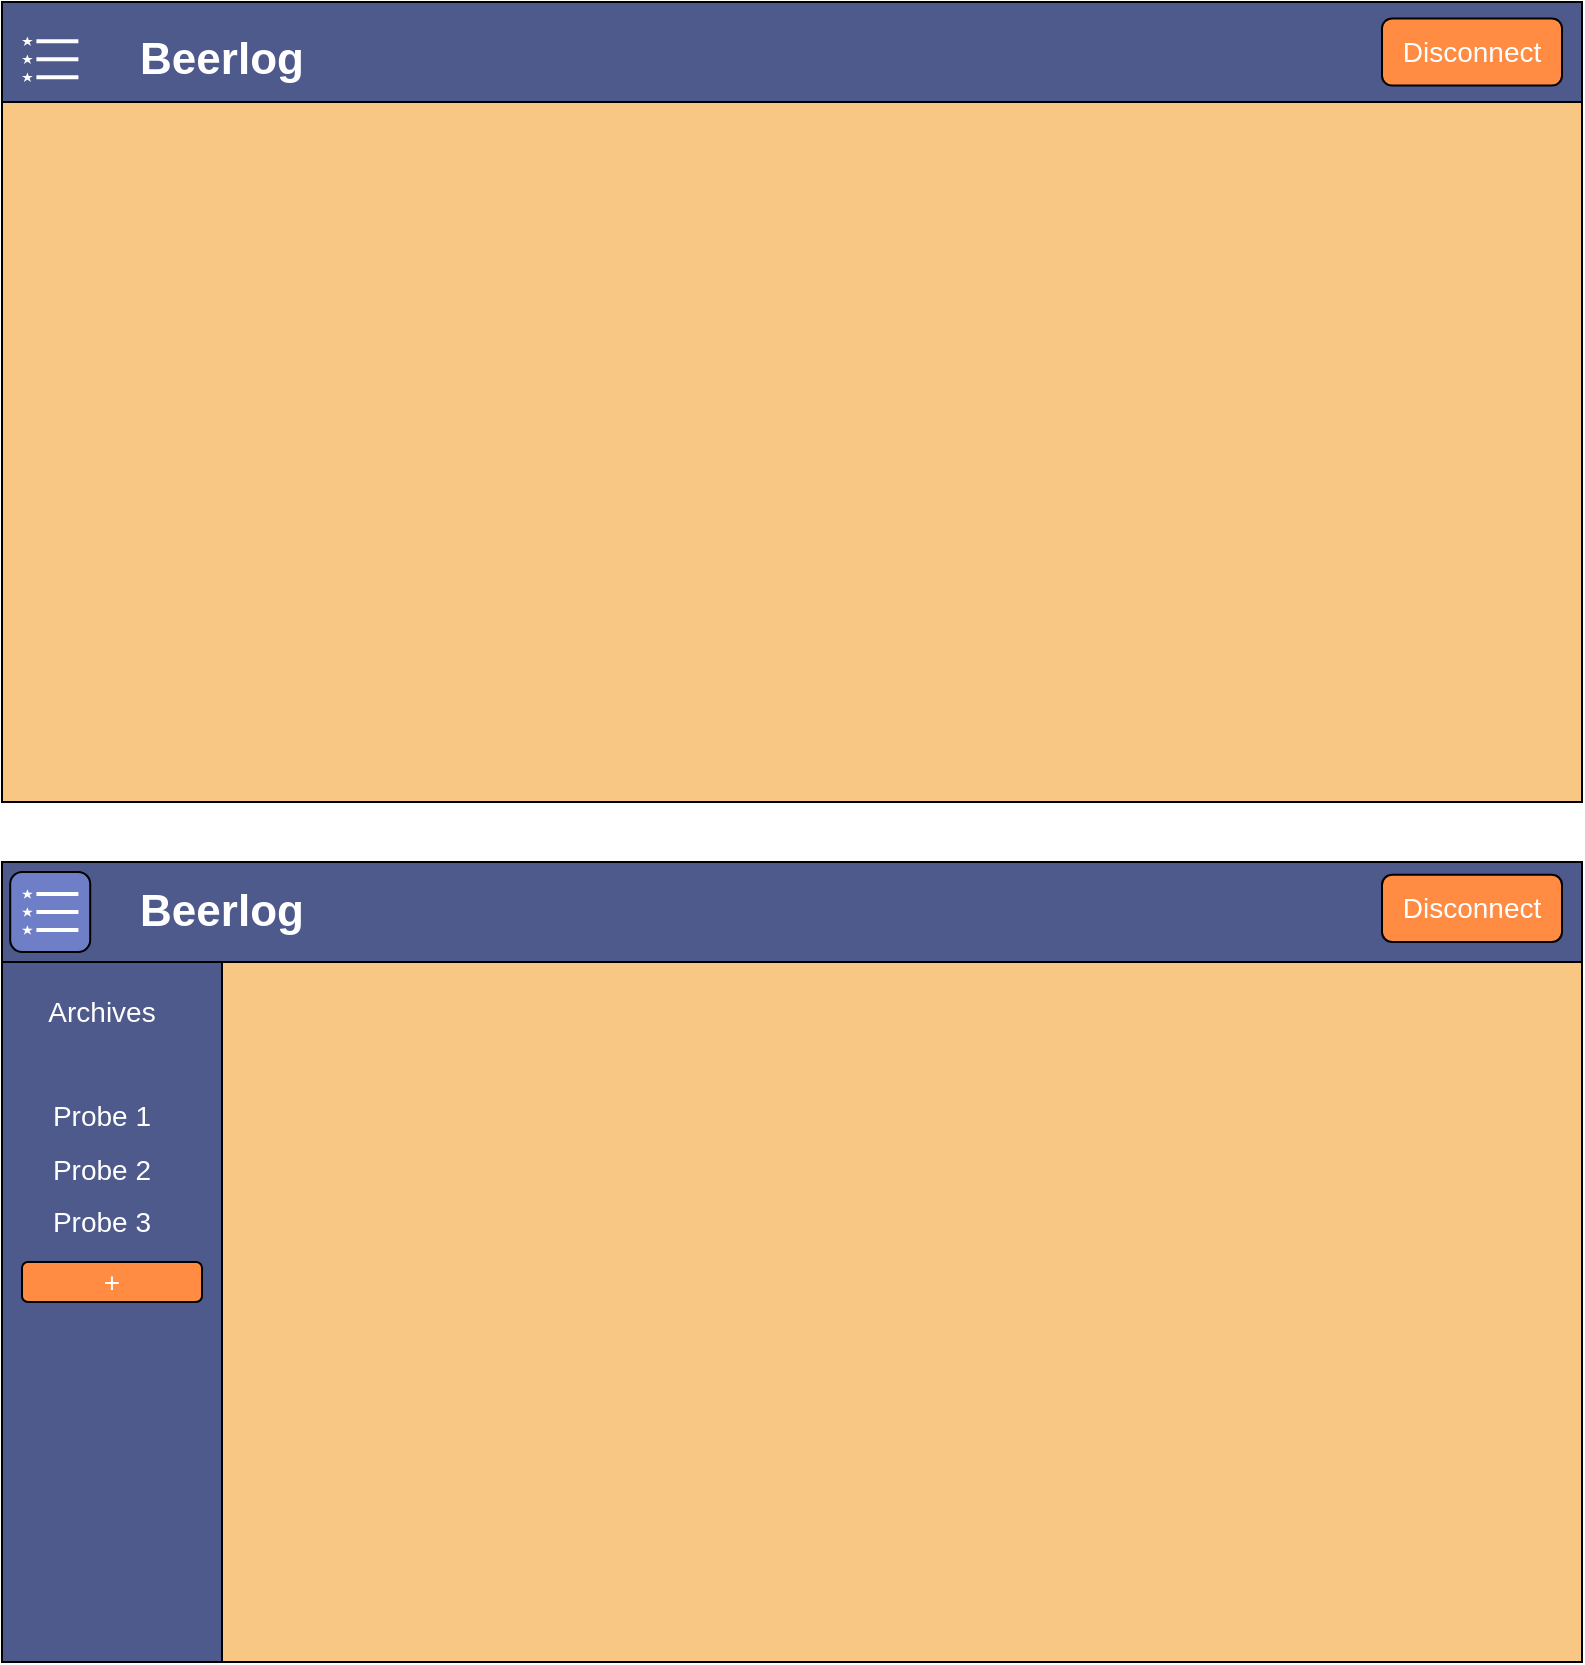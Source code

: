 <mxfile scale="1" border="20">
    <diagram id="Gv5OdvQZTV8jD2rlIU9i" name="Page-1">
        <mxGraphModel dx="1467" dy="1014" grid="1" gridSize="10" guides="1" tooltips="1" connect="1" arrows="1" fold="1" page="1" pageScale="1" pageWidth="827" pageHeight="1169" background="#ffffff" math="0" shadow="0">
            <root>
                <mxCell id="0"/>
                <mxCell id="1" parent="0"/>
                <mxCell id="3" value="" style="rounded=0;whiteSpace=wrap;html=1;fillColor=#F9C784;" parent="1" vertex="1">
                    <mxGeometry x="80" y="80" width="790" height="400" as="geometry"/>
                </mxCell>
                <mxCell id="2" value="" style="rounded=0;whiteSpace=wrap;html=1;fillColor=#4E598C;" parent="1" vertex="1">
                    <mxGeometry x="80" y="80" width="790" height="50" as="geometry"/>
                </mxCell>
                <mxCell id="4" value="Beerlog" style="text;html=1;strokeColor=none;fillColor=none;align=center;verticalAlign=middle;whiteSpace=wrap;rounded=0;fontColor=#FFFFFF;fontSize=22;fontStyle=1" parent="1" vertex="1">
                    <mxGeometry x="160" y="93.6" width="60" height="30" as="geometry"/>
                </mxCell>
                <mxCell id="7" value="" style="rounded=0;whiteSpace=wrap;html=1;fillColor=#F9C784;" parent="1" vertex="1">
                    <mxGeometry x="80" y="510" width="790" height="400" as="geometry"/>
                </mxCell>
                <mxCell id="11" value="" style="rounded=0;whiteSpace=wrap;html=1;strokeColor=#000000;fontSize=22;fontColor=#FFFFFF;fillColor=#4e598c;gradientColor=none;" parent="1" vertex="1">
                    <mxGeometry x="80" y="510" width="110" height="400" as="geometry"/>
                </mxCell>
                <mxCell id="8" value="" style="rounded=0;whiteSpace=wrap;html=1;fillColor=#4E598C;" parent="1" vertex="1">
                    <mxGeometry x="80" y="510" width="790" height="50" as="geometry"/>
                </mxCell>
                <mxCell id="9" value="Beerlog" style="text;html=1;strokeColor=none;fillColor=none;align=center;verticalAlign=middle;whiteSpace=wrap;rounded=0;fontColor=#FFFFFF;fontSize=22;fontStyle=1" parent="1" vertex="1">
                    <mxGeometry x="160" y="520" width="60" height="30" as="geometry"/>
                </mxCell>
                <mxCell id="13" value="&lt;span style=&quot;font-size: 14px;&quot;&gt;Archives&lt;br&gt;&lt;br&gt;Probe 1&lt;br&gt;Probe 2&lt;br&gt;Probe 3&lt;br&gt;&lt;/span&gt;" style="text;html=1;strokeColor=none;fillColor=none;align=center;verticalAlign=middle;whiteSpace=wrap;rounded=0;fontSize=22;fontColor=#FFFFFF;" parent="1" vertex="1">
                    <mxGeometry x="100" y="620" width="60" height="30" as="geometry"/>
                </mxCell>
                <mxCell id="14" value="+" style="rounded=1;whiteSpace=wrap;html=1;strokeColor=#000000;fontSize=14;fontColor=#FFFFFF;fillColor=#FF8C42;gradientColor=none;" parent="1" vertex="1">
                    <mxGeometry x="90" y="710" width="90" height="20" as="geometry"/>
                </mxCell>
                <mxCell id="17" value="" style="rounded=1;whiteSpace=wrap;html=1;strokeColor=#000000;fillColor=#6F7FC7;" vertex="1" parent="1">
                    <mxGeometry x="84.1" y="515" width="40" height="40" as="geometry"/>
                </mxCell>
                <mxCell id="15" value="" style="html=1;verticalLabelPosition=bottom;align=center;labelBackgroundColor=#ffffff;verticalAlign=top;strokeWidth=2;strokeColor=#FFFFFF;shadow=0;dashed=0;shape=mxgraph.ios7.icons.most_viewed;pointerEvents=1" vertex="1" parent="1">
                    <mxGeometry x="90.0" y="97.2" width="28.2" height="22.8" as="geometry"/>
                </mxCell>
                <mxCell id="16" value="" style="html=1;verticalLabelPosition=bottom;align=center;labelBackgroundColor=#ffffff;verticalAlign=top;strokeWidth=2;strokeColor=#FFFFFF;shadow=0;dashed=0;shape=mxgraph.ios7.icons.most_viewed;pointerEvents=1" vertex="1" parent="1">
                    <mxGeometry x="90.0" y="523.6" width="28.2" height="22.8" as="geometry"/>
                </mxCell>
                <mxCell id="18" value="Disconnect" style="rounded=1;whiteSpace=wrap;html=1;strokeColor=#000000;fontSize=14;fontColor=#FFFFFF;fillColor=#FF8C42;gradientColor=none;" vertex="1" parent="1">
                    <mxGeometry x="770" y="88.2" width="90" height="33.6" as="geometry"/>
                </mxCell>
                <mxCell id="19" value="Disconnect" style="rounded=1;whiteSpace=wrap;html=1;strokeColor=#000000;fontSize=14;fontColor=#FFFFFF;fillColor=#FF8C42;gradientColor=none;" vertex="1" parent="1">
                    <mxGeometry x="770" y="516.4" width="90" height="33.6" as="geometry"/>
                </mxCell>
            </root>
        </mxGraphModel>
    </diagram>
</mxfile>